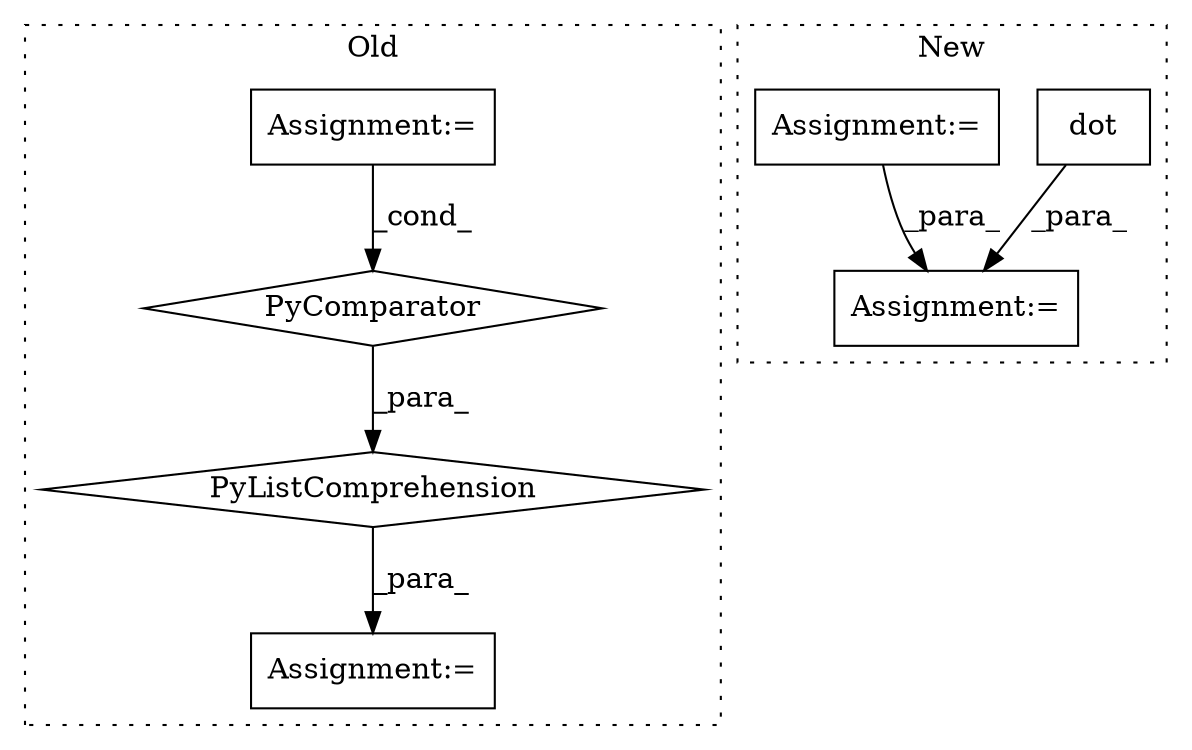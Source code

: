 digraph G {
subgraph cluster0 {
1 [label="PyComparator" a="113" s="30082" l="85" shape="diamond"];
3 [label="Assignment:=" a="7" s="30008" l="12" shape="box"];
5 [label="Assignment:=" a="7" s="30082" l="85" shape="box"];
6 [label="PyListComprehension" a="109" s="30020" l="155" shape="diamond"];
label = "Old";
style="dotted";
}
subgraph cluster1 {
2 [label="dot" a="32" s="29654,29668" l="4,1" shape="box"];
4 [label="Assignment:=" a="7" s="29831" l="1" shape="box"];
7 [label="Assignment:=" a="7" s="29226" l="4" shape="box"];
label = "New";
style="dotted";
}
1 -> 6 [label="_para_"];
2 -> 4 [label="_para_"];
5 -> 1 [label="_cond_"];
6 -> 3 [label="_para_"];
7 -> 4 [label="_para_"];
}
